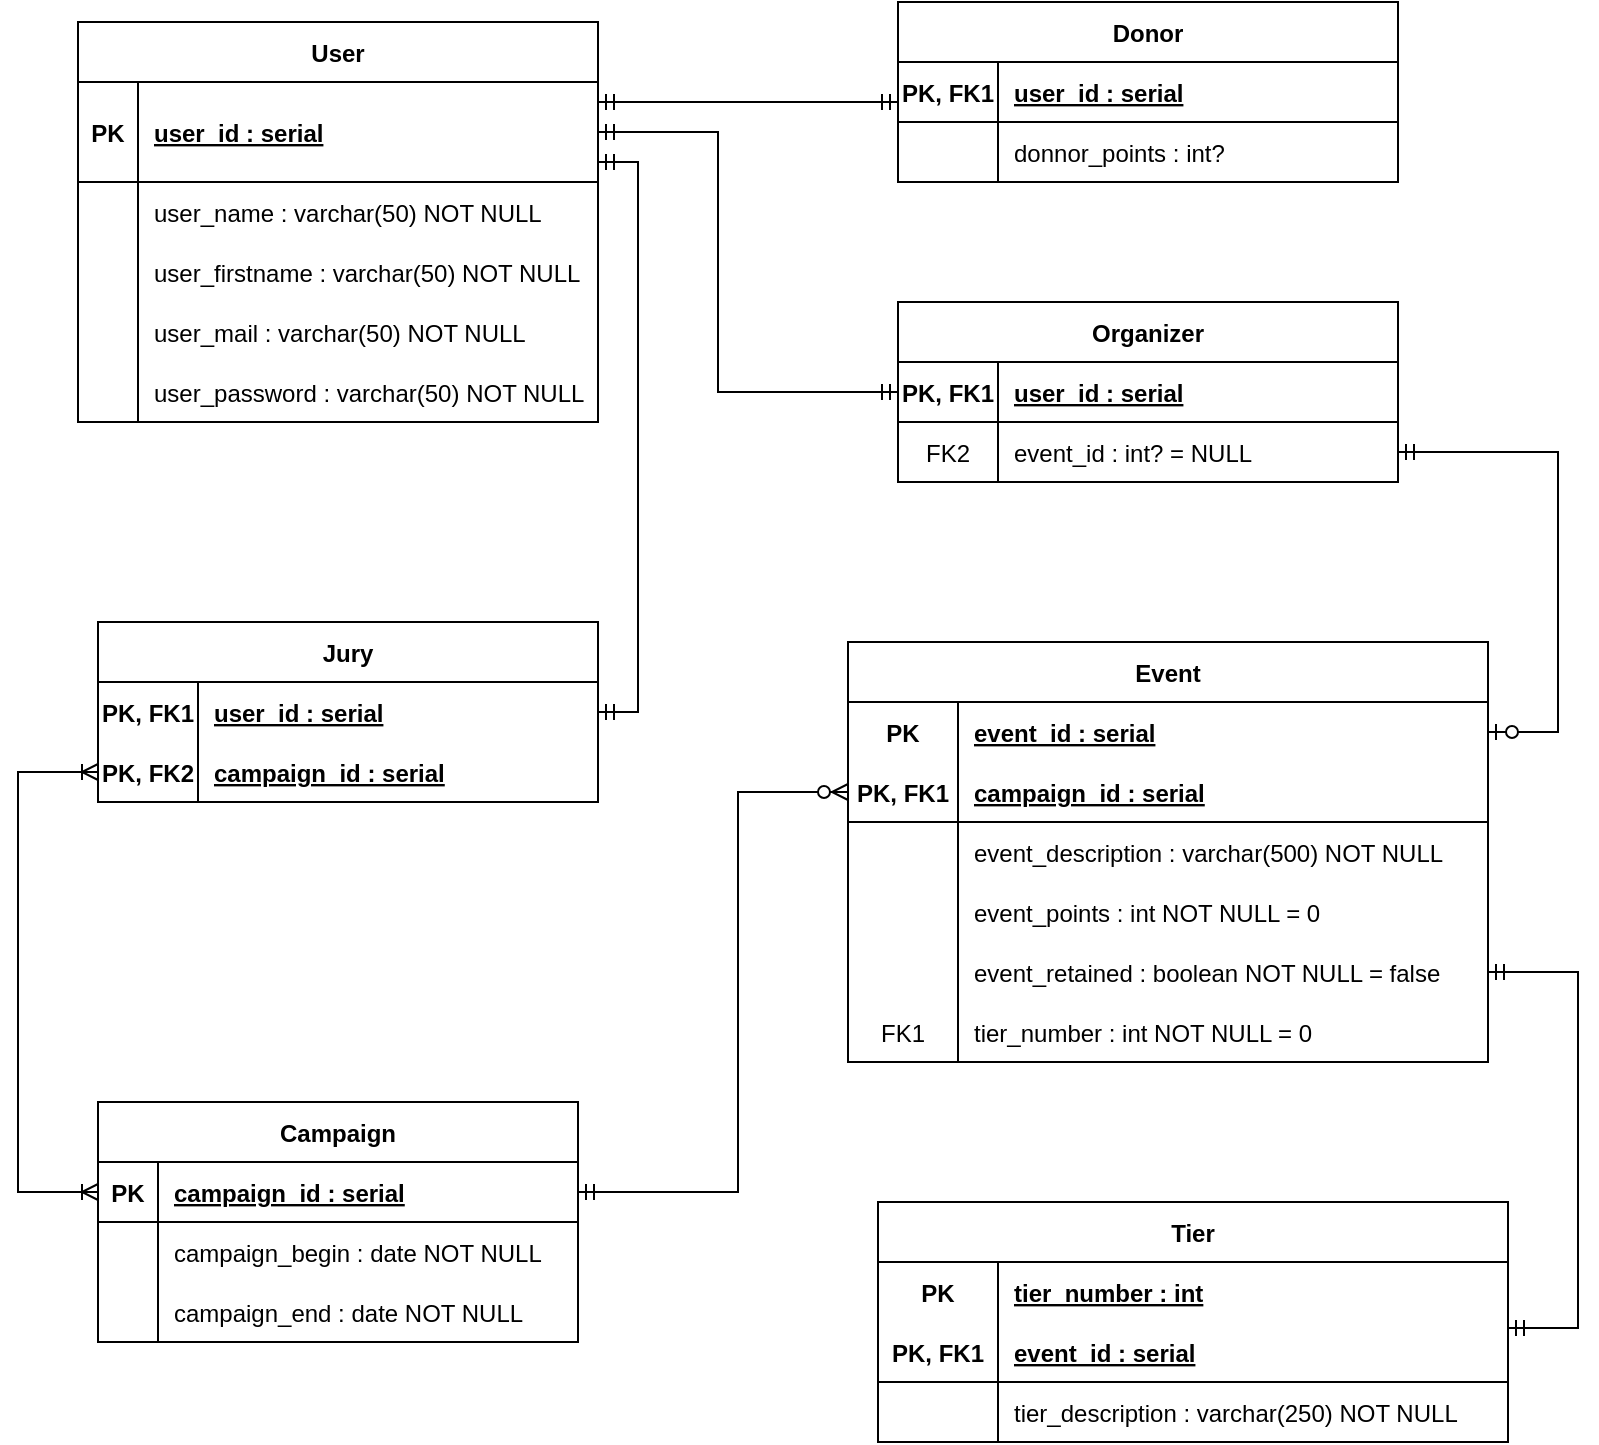 <mxfile version="16.2.4" type="device"><diagram id="R2lEEEUBdFMjLlhIrx00" name="Page-1"><mxGraphModel dx="1422" dy="762" grid="1" gridSize="10" guides="1" tooltips="1" connect="1" arrows="1" fold="1" page="1" pageScale="1" pageWidth="850" pageHeight="1100" math="0" shadow="0" extFonts="Permanent Marker^https://fonts.googleapis.com/css?family=Permanent+Marker"><root><mxCell id="0"/><mxCell id="1" parent="0"/><mxCell id="C-vyLk0tnHw3VtMMgP7b-13" value="Organizer" style="shape=table;startSize=30;container=1;collapsible=1;childLayout=tableLayout;fixedRows=1;rowLines=0;fontStyle=1;align=center;resizeLast=1;" parent="1" vertex="1"><mxGeometry x="470" y="180" width="250" height="90" as="geometry"/></mxCell><mxCell id="C-vyLk0tnHw3VtMMgP7b-14" value="" style="shape=partialRectangle;collapsible=0;dropTarget=0;pointerEvents=0;fillColor=none;points=[[0,0.5],[1,0.5]];portConstraint=eastwest;top=0;left=0;right=0;bottom=1;" parent="C-vyLk0tnHw3VtMMgP7b-13" vertex="1"><mxGeometry y="30" width="250" height="30" as="geometry"/></mxCell><mxCell id="C-vyLk0tnHw3VtMMgP7b-15" value="PK, FK1" style="shape=partialRectangle;overflow=hidden;connectable=0;fillColor=none;top=0;left=0;bottom=0;right=0;fontStyle=1;" parent="C-vyLk0tnHw3VtMMgP7b-14" vertex="1"><mxGeometry width="50" height="30" as="geometry"><mxRectangle width="50" height="30" as="alternateBounds"/></mxGeometry></mxCell><mxCell id="C-vyLk0tnHw3VtMMgP7b-16" value="user_id : serial" style="shape=partialRectangle;overflow=hidden;connectable=0;fillColor=none;top=0;left=0;bottom=0;right=0;align=left;spacingLeft=6;fontStyle=5;" parent="C-vyLk0tnHw3VtMMgP7b-14" vertex="1"><mxGeometry x="50" width="200" height="30" as="geometry"><mxRectangle width="200" height="30" as="alternateBounds"/></mxGeometry></mxCell><mxCell id="C-vyLk0tnHw3VtMMgP7b-17" value="" style="shape=partialRectangle;collapsible=0;dropTarget=0;pointerEvents=0;fillColor=none;points=[[0,0.5],[1,0.5]];portConstraint=eastwest;top=0;left=0;right=0;bottom=0;" parent="C-vyLk0tnHw3VtMMgP7b-13" vertex="1"><mxGeometry y="60" width="250" height="30" as="geometry"/></mxCell><mxCell id="C-vyLk0tnHw3VtMMgP7b-18" value="FK2" style="shape=partialRectangle;overflow=hidden;connectable=0;fillColor=none;top=0;left=0;bottom=0;right=0;" parent="C-vyLk0tnHw3VtMMgP7b-17" vertex="1"><mxGeometry width="50" height="30" as="geometry"><mxRectangle width="50" height="30" as="alternateBounds"/></mxGeometry></mxCell><mxCell id="C-vyLk0tnHw3VtMMgP7b-19" value="event_id : int? = NULL" style="shape=partialRectangle;overflow=hidden;connectable=0;fillColor=none;top=0;left=0;bottom=0;right=0;align=left;spacingLeft=6;" parent="C-vyLk0tnHw3VtMMgP7b-17" vertex="1"><mxGeometry x="50" width="200" height="30" as="geometry"><mxRectangle width="200" height="30" as="alternateBounds"/></mxGeometry></mxCell><mxCell id="C-vyLk0tnHw3VtMMgP7b-23" value="User" style="shape=table;startSize=30;container=1;collapsible=1;childLayout=tableLayout;fixedRows=1;rowLines=0;fontStyle=1;align=center;resizeLast=1;" parent="1" vertex="1"><mxGeometry x="60" y="40" width="260" height="200" as="geometry"/></mxCell><mxCell id="C-vyLk0tnHw3VtMMgP7b-24" value="" style="shape=partialRectangle;collapsible=0;dropTarget=0;pointerEvents=0;fillColor=none;points=[[0,0.5],[1,0.5]];portConstraint=eastwest;top=0;left=0;right=0;bottom=1;" parent="C-vyLk0tnHw3VtMMgP7b-23" vertex="1"><mxGeometry y="30" width="260" height="50" as="geometry"/></mxCell><mxCell id="C-vyLk0tnHw3VtMMgP7b-25" value="PK" style="shape=partialRectangle;overflow=hidden;connectable=0;fillColor=none;top=0;left=0;bottom=0;right=0;fontStyle=1;" parent="C-vyLk0tnHw3VtMMgP7b-24" vertex="1"><mxGeometry width="30" height="50" as="geometry"><mxRectangle width="30" height="50" as="alternateBounds"/></mxGeometry></mxCell><mxCell id="C-vyLk0tnHw3VtMMgP7b-26" value="user_id : serial" style="shape=partialRectangle;overflow=hidden;connectable=0;fillColor=none;top=0;left=0;bottom=0;right=0;align=left;spacingLeft=6;fontStyle=5;" parent="C-vyLk0tnHw3VtMMgP7b-24" vertex="1"><mxGeometry x="30" width="230" height="50" as="geometry"><mxRectangle width="230" height="50" as="alternateBounds"/></mxGeometry></mxCell><mxCell id="C-vyLk0tnHw3VtMMgP7b-27" value="" style="shape=partialRectangle;collapsible=0;dropTarget=0;pointerEvents=0;fillColor=none;points=[[0,0.5],[1,0.5]];portConstraint=eastwest;top=0;left=0;right=0;bottom=0;" parent="C-vyLk0tnHw3VtMMgP7b-23" vertex="1"><mxGeometry y="80" width="260" height="30" as="geometry"/></mxCell><mxCell id="C-vyLk0tnHw3VtMMgP7b-28" value="" style="shape=partialRectangle;overflow=hidden;connectable=0;fillColor=none;top=0;left=0;bottom=0;right=0;" parent="C-vyLk0tnHw3VtMMgP7b-27" vertex="1"><mxGeometry width="30" height="30" as="geometry"><mxRectangle width="30" height="30" as="alternateBounds"/></mxGeometry></mxCell><mxCell id="C-vyLk0tnHw3VtMMgP7b-29" value="user_name : varchar(50) NOT NULL" style="shape=partialRectangle;overflow=hidden;connectable=0;fillColor=none;top=0;left=0;bottom=0;right=0;align=left;spacingLeft=6;" parent="C-vyLk0tnHw3VtMMgP7b-27" vertex="1"><mxGeometry x="30" width="230" height="30" as="geometry"><mxRectangle width="230" height="30" as="alternateBounds"/></mxGeometry></mxCell><mxCell id="c4lPWTZuZDiCroG7MYzC-3" value="" style="shape=partialRectangle;collapsible=0;dropTarget=0;pointerEvents=0;fillColor=none;points=[[0,0.5],[1,0.5]];portConstraint=eastwest;top=0;left=0;right=0;bottom=0;" parent="C-vyLk0tnHw3VtMMgP7b-23" vertex="1"><mxGeometry y="110" width="260" height="30" as="geometry"/></mxCell><mxCell id="c4lPWTZuZDiCroG7MYzC-4" value="" style="shape=partialRectangle;overflow=hidden;connectable=0;fillColor=none;top=0;left=0;bottom=0;right=0;" parent="c4lPWTZuZDiCroG7MYzC-3" vertex="1"><mxGeometry width="30" height="30" as="geometry"><mxRectangle width="30" height="30" as="alternateBounds"/></mxGeometry></mxCell><mxCell id="c4lPWTZuZDiCroG7MYzC-5" value="user_firstname : varchar(50) NOT NULL" style="shape=partialRectangle;overflow=hidden;connectable=0;fillColor=none;top=0;left=0;bottom=0;right=0;align=left;spacingLeft=6;" parent="c4lPWTZuZDiCroG7MYzC-3" vertex="1"><mxGeometry x="30" width="230" height="30" as="geometry"><mxRectangle width="230" height="30" as="alternateBounds"/></mxGeometry></mxCell><mxCell id="c4lPWTZuZDiCroG7MYzC-6" value="" style="shape=partialRectangle;collapsible=0;dropTarget=0;pointerEvents=0;fillColor=none;points=[[0,0.5],[1,0.5]];portConstraint=eastwest;top=0;left=0;right=0;bottom=0;" parent="C-vyLk0tnHw3VtMMgP7b-23" vertex="1"><mxGeometry y="140" width="260" height="30" as="geometry"/></mxCell><mxCell id="c4lPWTZuZDiCroG7MYzC-7" value="" style="shape=partialRectangle;overflow=hidden;connectable=0;fillColor=none;top=0;left=0;bottom=0;right=0;" parent="c4lPWTZuZDiCroG7MYzC-6" vertex="1"><mxGeometry width="30" height="30" as="geometry"><mxRectangle width="30" height="30" as="alternateBounds"/></mxGeometry></mxCell><mxCell id="c4lPWTZuZDiCroG7MYzC-8" value="user_mail : varchar(50) NOT NULL" style="shape=partialRectangle;overflow=hidden;connectable=0;fillColor=none;top=0;left=0;bottom=0;right=0;align=left;spacingLeft=6;" parent="c4lPWTZuZDiCroG7MYzC-6" vertex="1"><mxGeometry x="30" width="230" height="30" as="geometry"><mxRectangle width="230" height="30" as="alternateBounds"/></mxGeometry></mxCell><mxCell id="c4lPWTZuZDiCroG7MYzC-9" value="" style="shape=partialRectangle;collapsible=0;dropTarget=0;pointerEvents=0;fillColor=none;points=[[0,0.5],[1,0.5]];portConstraint=eastwest;top=0;left=0;right=0;bottom=0;" parent="C-vyLk0tnHw3VtMMgP7b-23" vertex="1"><mxGeometry y="170" width="260" height="30" as="geometry"/></mxCell><mxCell id="c4lPWTZuZDiCroG7MYzC-10" value="" style="shape=partialRectangle;overflow=hidden;connectable=0;fillColor=none;top=0;left=0;bottom=0;right=0;" parent="c4lPWTZuZDiCroG7MYzC-9" vertex="1"><mxGeometry width="30" height="30" as="geometry"><mxRectangle width="30" height="30" as="alternateBounds"/></mxGeometry></mxCell><mxCell id="c4lPWTZuZDiCroG7MYzC-11" value="user_password : varchar(50) NOT NULL" style="shape=partialRectangle;overflow=hidden;connectable=0;fillColor=none;top=0;left=0;bottom=0;right=0;align=left;spacingLeft=6;" parent="c4lPWTZuZDiCroG7MYzC-9" vertex="1"><mxGeometry x="30" width="230" height="30" as="geometry"><mxRectangle width="230" height="30" as="alternateBounds"/></mxGeometry></mxCell><mxCell id="c4lPWTZuZDiCroG7MYzC-22" value="" style="edgeStyle=orthogonalEdgeStyle;fontSize=12;html=1;endArrow=ERmandOne;startArrow=ERmandOne;rounded=0;entryX=0;entryY=0.5;entryDx=0;entryDy=0;exitX=1;exitY=0.5;exitDx=0;exitDy=0;" parent="1" source="C-vyLk0tnHw3VtMMgP7b-24" target="C-vyLk0tnHw3VtMMgP7b-14" edge="1"><mxGeometry width="100" height="100" relative="1" as="geometry"><mxPoint x="360" y="95" as="sourcePoint"/><mxPoint x="480" y="340" as="targetPoint"/><Array as="points"><mxPoint x="380" y="95"/><mxPoint x="380" y="225"/></Array></mxGeometry></mxCell><mxCell id="c4lPWTZuZDiCroG7MYzC-37" value="" style="edgeStyle=orthogonalEdgeStyle;fontSize=12;html=1;endArrow=ERzeroToOne;startArrow=ERmandOne;rounded=0;entryX=1;entryY=0.5;entryDx=0;entryDy=0;exitX=1;exitY=0.5;exitDx=0;exitDy=0;" parent="1" source="C-vyLk0tnHw3VtMMgP7b-17" target="c4lPWTZuZDiCroG7MYzC-169" edge="1"><mxGeometry width="100" height="100" relative="1" as="geometry"><mxPoint x="730" y="185" as="sourcePoint"/><mxPoint x="765" y="435" as="targetPoint"/><Array as="points"><mxPoint x="800" y="255"/><mxPoint x="800" y="395"/></Array></mxGeometry></mxCell><mxCell id="c4lPWTZuZDiCroG7MYzC-38" value="Jury" style="shape=table;startSize=30;container=1;collapsible=1;childLayout=tableLayout;fixedRows=1;rowLines=0;fontStyle=1;align=center;resizeLast=1;" parent="1" vertex="1"><mxGeometry x="70" y="340" width="250" height="90" as="geometry"/></mxCell><mxCell id="ETSUpOqCoJ2yR5dbF0I--2" value="" style="shape=tableRow;horizontal=0;startSize=0;swimlaneHead=0;swimlaneBody=0;fillColor=none;collapsible=0;dropTarget=0;points=[[0,0.5],[1,0.5]];portConstraint=eastwest;top=0;left=0;right=0;bottom=0;" vertex="1" parent="c4lPWTZuZDiCroG7MYzC-38"><mxGeometry y="30" width="250" height="30" as="geometry"/></mxCell><mxCell id="ETSUpOqCoJ2yR5dbF0I--3" value="PK, FK1" style="shape=partialRectangle;connectable=0;fillColor=none;top=0;left=0;bottom=0;right=0;fontStyle=1;overflow=hidden;" vertex="1" parent="ETSUpOqCoJ2yR5dbF0I--2"><mxGeometry width="50" height="30" as="geometry"><mxRectangle width="50" height="30" as="alternateBounds"/></mxGeometry></mxCell><mxCell id="ETSUpOqCoJ2yR5dbF0I--4" value="user_id : serial" style="shape=partialRectangle;connectable=0;fillColor=none;top=0;left=0;bottom=0;right=0;align=left;spacingLeft=6;fontStyle=5;overflow=hidden;" vertex="1" parent="ETSUpOqCoJ2yR5dbF0I--2"><mxGeometry x="50" width="200" height="30" as="geometry"><mxRectangle width="200" height="30" as="alternateBounds"/></mxGeometry></mxCell><mxCell id="ETSUpOqCoJ2yR5dbF0I--5" value="" style="shape=tableRow;horizontal=0;startSize=0;swimlaneHead=0;swimlaneBody=0;fillColor=none;collapsible=0;dropTarget=0;points=[[0,0.5],[1,0.5]];portConstraint=eastwest;top=0;left=0;right=0;bottom=1;" vertex="1" parent="c4lPWTZuZDiCroG7MYzC-38"><mxGeometry y="60" width="250" height="30" as="geometry"/></mxCell><mxCell id="ETSUpOqCoJ2yR5dbF0I--6" value="PK, FK2" style="shape=partialRectangle;connectable=0;fillColor=none;top=0;left=0;bottom=0;right=0;fontStyle=1;overflow=hidden;" vertex="1" parent="ETSUpOqCoJ2yR5dbF0I--5"><mxGeometry width="50" height="30" as="geometry"><mxRectangle width="50" height="30" as="alternateBounds"/></mxGeometry></mxCell><mxCell id="ETSUpOqCoJ2yR5dbF0I--7" value="campaign_id : serial" style="shape=partialRectangle;connectable=0;fillColor=none;top=0;left=0;bottom=0;right=0;align=left;spacingLeft=6;fontStyle=5;overflow=hidden;" vertex="1" parent="ETSUpOqCoJ2yR5dbF0I--5"><mxGeometry x="50" width="200" height="30" as="geometry"><mxRectangle width="200" height="30" as="alternateBounds"/></mxGeometry></mxCell><mxCell id="c4lPWTZuZDiCroG7MYzC-45" value="" style="edgeStyle=orthogonalEdgeStyle;fontSize=12;html=1;endArrow=ERmandOne;startArrow=ERmandOne;rounded=0;entryX=1;entryY=0.8;entryDx=0;entryDy=0;entryPerimeter=0;exitX=1;exitY=0.5;exitDx=0;exitDy=0;" parent="1" source="ETSUpOqCoJ2yR5dbF0I--2" target="C-vyLk0tnHw3VtMMgP7b-24" edge="1"><mxGeometry width="100" height="100" relative="1" as="geometry"><mxPoint x="320" y="445" as="sourcePoint"/><mxPoint x="340" y="140" as="targetPoint"/><Array as="points"><mxPoint x="340" y="385"/><mxPoint x="340" y="110"/></Array></mxGeometry></mxCell><mxCell id="c4lPWTZuZDiCroG7MYzC-46" value="Campaign" style="shape=table;startSize=30;container=1;collapsible=1;childLayout=tableLayout;fixedRows=1;rowLines=0;fontStyle=1;align=center;resizeLast=1;" parent="1" vertex="1"><mxGeometry x="70" y="580" width="240" height="120" as="geometry"/></mxCell><mxCell id="c4lPWTZuZDiCroG7MYzC-47" value="" style="shape=partialRectangle;collapsible=0;dropTarget=0;pointerEvents=0;fillColor=none;top=0;left=0;bottom=1;right=0;points=[[0,0.5],[1,0.5]];portConstraint=eastwest;" parent="c4lPWTZuZDiCroG7MYzC-46" vertex="1"><mxGeometry y="30" width="240" height="30" as="geometry"/></mxCell><mxCell id="c4lPWTZuZDiCroG7MYzC-48" value="PK" style="shape=partialRectangle;connectable=0;fillColor=none;top=0;left=0;bottom=0;right=0;fontStyle=1;overflow=hidden;" parent="c4lPWTZuZDiCroG7MYzC-47" vertex="1"><mxGeometry width="30" height="30" as="geometry"><mxRectangle width="30" height="30" as="alternateBounds"/></mxGeometry></mxCell><mxCell id="c4lPWTZuZDiCroG7MYzC-49" value="campaign_id : serial" style="shape=partialRectangle;connectable=0;fillColor=none;top=0;left=0;bottom=0;right=0;align=left;spacingLeft=6;fontStyle=5;overflow=hidden;" parent="c4lPWTZuZDiCroG7MYzC-47" vertex="1"><mxGeometry x="30" width="210" height="30" as="geometry"><mxRectangle width="210" height="30" as="alternateBounds"/></mxGeometry></mxCell><mxCell id="c4lPWTZuZDiCroG7MYzC-50" value="" style="shape=partialRectangle;collapsible=0;dropTarget=0;pointerEvents=0;fillColor=none;top=0;left=0;bottom=0;right=0;points=[[0,0.5],[1,0.5]];portConstraint=eastwest;" parent="c4lPWTZuZDiCroG7MYzC-46" vertex="1"><mxGeometry y="60" width="240" height="30" as="geometry"/></mxCell><mxCell id="c4lPWTZuZDiCroG7MYzC-51" value="" style="shape=partialRectangle;connectable=0;fillColor=none;top=0;left=0;bottom=0;right=0;editable=1;overflow=hidden;" parent="c4lPWTZuZDiCroG7MYzC-50" vertex="1"><mxGeometry width="30" height="30" as="geometry"><mxRectangle width="30" height="30" as="alternateBounds"/></mxGeometry></mxCell><mxCell id="c4lPWTZuZDiCroG7MYzC-52" value="campaign_begin : date NOT NULL" style="shape=partialRectangle;connectable=0;fillColor=none;top=0;left=0;bottom=0;right=0;align=left;spacingLeft=6;overflow=hidden;" parent="c4lPWTZuZDiCroG7MYzC-50" vertex="1"><mxGeometry x="30" width="210" height="30" as="geometry"><mxRectangle width="210" height="30" as="alternateBounds"/></mxGeometry></mxCell><mxCell id="c4lPWTZuZDiCroG7MYzC-53" value="" style="shape=partialRectangle;collapsible=0;dropTarget=0;pointerEvents=0;fillColor=none;top=0;left=0;bottom=0;right=0;points=[[0,0.5],[1,0.5]];portConstraint=eastwest;" parent="c4lPWTZuZDiCroG7MYzC-46" vertex="1"><mxGeometry y="90" width="240" height="30" as="geometry"/></mxCell><mxCell id="c4lPWTZuZDiCroG7MYzC-54" value="" style="shape=partialRectangle;connectable=0;fillColor=none;top=0;left=0;bottom=0;right=0;editable=1;overflow=hidden;" parent="c4lPWTZuZDiCroG7MYzC-53" vertex="1"><mxGeometry width="30" height="30" as="geometry"><mxRectangle width="30" height="30" as="alternateBounds"/></mxGeometry></mxCell><mxCell id="c4lPWTZuZDiCroG7MYzC-55" value="campaign_end : date NOT NULL" style="shape=partialRectangle;connectable=0;fillColor=none;top=0;left=0;bottom=0;right=0;align=left;spacingLeft=6;overflow=hidden;" parent="c4lPWTZuZDiCroG7MYzC-53" vertex="1"><mxGeometry x="30" width="210" height="30" as="geometry"><mxRectangle width="210" height="30" as="alternateBounds"/></mxGeometry></mxCell><mxCell id="c4lPWTZuZDiCroG7MYzC-61" value="" style="edgeStyle=orthogonalEdgeStyle;fontSize=12;html=1;endArrow=ERoneToMany;startArrow=ERoneToMany;rounded=0;entryX=0;entryY=0.5;entryDx=0;entryDy=0;exitX=0;exitY=0.5;exitDx=0;exitDy=0;" parent="1" source="c4lPWTZuZDiCroG7MYzC-47" target="ETSUpOqCoJ2yR5dbF0I--5" edge="1"><mxGeometry width="100" height="100" relative="1" as="geometry"><mxPoint x="80" y="660" as="sourcePoint"/><mxPoint x="70" y="445" as="targetPoint"/><Array as="points"><mxPoint x="30" y="625"/><mxPoint x="30" y="415"/></Array></mxGeometry></mxCell><mxCell id="c4lPWTZuZDiCroG7MYzC-62" value="Donor" style="shape=table;startSize=30;container=1;collapsible=1;childLayout=tableLayout;fixedRows=1;rowLines=0;fontStyle=1;align=center;resizeLast=1;" parent="1" vertex="1"><mxGeometry x="470" y="30" width="250" height="90" as="geometry"/></mxCell><mxCell id="c4lPWTZuZDiCroG7MYzC-63" value="" style="shape=partialRectangle;collapsible=0;dropTarget=0;pointerEvents=0;fillColor=none;points=[[0,0.5],[1,0.5]];portConstraint=eastwest;top=0;left=0;right=0;bottom=1;" parent="c4lPWTZuZDiCroG7MYzC-62" vertex="1"><mxGeometry y="30" width="250" height="30" as="geometry"/></mxCell><mxCell id="c4lPWTZuZDiCroG7MYzC-64" value="PK, FK1" style="shape=partialRectangle;overflow=hidden;connectable=0;fillColor=none;top=0;left=0;bottom=0;right=0;fontStyle=1;" parent="c4lPWTZuZDiCroG7MYzC-63" vertex="1"><mxGeometry width="50" height="30" as="geometry"><mxRectangle width="50" height="30" as="alternateBounds"/></mxGeometry></mxCell><mxCell id="c4lPWTZuZDiCroG7MYzC-65" value="user_id : serial" style="shape=partialRectangle;overflow=hidden;connectable=0;fillColor=none;top=0;left=0;bottom=0;right=0;align=left;spacingLeft=6;fontStyle=5;" parent="c4lPWTZuZDiCroG7MYzC-63" vertex="1"><mxGeometry x="50" width="200" height="30" as="geometry"><mxRectangle width="200" height="30" as="alternateBounds"/></mxGeometry></mxCell><mxCell id="c4lPWTZuZDiCroG7MYzC-66" value="" style="shape=partialRectangle;collapsible=0;dropTarget=0;pointerEvents=0;fillColor=none;points=[[0,0.5],[1,0.5]];portConstraint=eastwest;top=0;left=0;right=0;bottom=0;" parent="c4lPWTZuZDiCroG7MYzC-62" vertex="1"><mxGeometry y="60" width="250" height="30" as="geometry"/></mxCell><mxCell id="c4lPWTZuZDiCroG7MYzC-67" value="" style="shape=partialRectangle;overflow=hidden;connectable=0;fillColor=none;top=0;left=0;bottom=0;right=0;" parent="c4lPWTZuZDiCroG7MYzC-66" vertex="1"><mxGeometry width="50" height="30" as="geometry"><mxRectangle width="50" height="30" as="alternateBounds"/></mxGeometry></mxCell><mxCell id="c4lPWTZuZDiCroG7MYzC-68" value="donnor_points : int?" style="shape=partialRectangle;overflow=hidden;connectable=0;fillColor=none;top=0;left=0;bottom=0;right=0;align=left;spacingLeft=6;" parent="c4lPWTZuZDiCroG7MYzC-66" vertex="1"><mxGeometry x="50" width="200" height="30" as="geometry"><mxRectangle width="200" height="30" as="alternateBounds"/></mxGeometry></mxCell><mxCell id="c4lPWTZuZDiCroG7MYzC-69" value="" style="edgeStyle=orthogonalEdgeStyle;fontSize=12;html=1;endArrow=ERmandOne;startArrow=ERmandOne;rounded=0;entryX=1;entryY=0.2;entryDx=0;entryDy=0;entryPerimeter=0;" parent="1" target="C-vyLk0tnHw3VtMMgP7b-24" edge="1"><mxGeometry width="100" height="100" relative="1" as="geometry"><mxPoint x="470" y="80" as="sourcePoint"/><mxPoint x="320" y="75" as="targetPoint"/><Array as="points"><mxPoint x="470" y="80"/></Array></mxGeometry></mxCell><mxCell id="c4lPWTZuZDiCroG7MYzC-85" value="Event" style="shape=table;startSize=30;container=1;collapsible=1;childLayout=tableLayout;fixedRows=1;rowLines=0;fontStyle=1;align=center;resizeLast=1;" parent="1" vertex="1"><mxGeometry x="445" y="350" width="320" height="210" as="geometry"/></mxCell><mxCell id="c4lPWTZuZDiCroG7MYzC-169" value="" style="shape=partialRectangle;collapsible=0;dropTarget=0;pointerEvents=0;fillColor=none;top=0;left=0;bottom=0;right=0;points=[[0,0.5],[1,0.5]];portConstraint=eastwest;" parent="c4lPWTZuZDiCroG7MYzC-85" vertex="1"><mxGeometry y="30" width="320" height="30" as="geometry"/></mxCell><mxCell id="c4lPWTZuZDiCroG7MYzC-170" value="PK" style="shape=partialRectangle;connectable=0;fillColor=none;top=0;left=0;bottom=0;right=0;fontStyle=1;overflow=hidden;" parent="c4lPWTZuZDiCroG7MYzC-169" vertex="1"><mxGeometry width="55" height="30" as="geometry"><mxRectangle width="55" height="30" as="alternateBounds"/></mxGeometry></mxCell><mxCell id="c4lPWTZuZDiCroG7MYzC-171" value="event_id : serial" style="shape=partialRectangle;connectable=0;fillColor=none;top=0;left=0;bottom=0;right=0;align=left;spacingLeft=6;fontStyle=5;overflow=hidden;" parent="c4lPWTZuZDiCroG7MYzC-169" vertex="1"><mxGeometry x="55" width="265" height="30" as="geometry"><mxRectangle width="265" height="30" as="alternateBounds"/></mxGeometry></mxCell><mxCell id="c4lPWTZuZDiCroG7MYzC-172" value="" style="shape=partialRectangle;collapsible=0;dropTarget=0;pointerEvents=0;fillColor=none;top=0;left=0;bottom=1;right=0;points=[[0,0.5],[1,0.5]];portConstraint=eastwest;" parent="c4lPWTZuZDiCroG7MYzC-85" vertex="1"><mxGeometry y="60" width="320" height="30" as="geometry"/></mxCell><mxCell id="c4lPWTZuZDiCroG7MYzC-173" value="PK, FK1" style="shape=partialRectangle;connectable=0;fillColor=none;top=0;left=0;bottom=0;right=0;fontStyle=1;overflow=hidden;" parent="c4lPWTZuZDiCroG7MYzC-172" vertex="1"><mxGeometry width="55" height="30" as="geometry"><mxRectangle width="55" height="30" as="alternateBounds"/></mxGeometry></mxCell><mxCell id="c4lPWTZuZDiCroG7MYzC-174" value="campaign_id : serial" style="shape=partialRectangle;connectable=0;fillColor=none;top=0;left=0;bottom=0;right=0;align=left;spacingLeft=6;fontStyle=5;overflow=hidden;" parent="c4lPWTZuZDiCroG7MYzC-172" vertex="1"><mxGeometry x="55" width="265" height="30" as="geometry"><mxRectangle width="265" height="30" as="alternateBounds"/></mxGeometry></mxCell><mxCell id="c4lPWTZuZDiCroG7MYzC-92" value="" style="shape=partialRectangle;collapsible=0;dropTarget=0;pointerEvents=0;fillColor=none;top=0;left=0;bottom=0;right=0;points=[[0,0.5],[1,0.5]];portConstraint=eastwest;" parent="c4lPWTZuZDiCroG7MYzC-85" vertex="1"><mxGeometry y="90" width="320" height="30" as="geometry"/></mxCell><mxCell id="c4lPWTZuZDiCroG7MYzC-93" value="" style="shape=partialRectangle;connectable=0;fillColor=none;top=0;left=0;bottom=0;right=0;editable=1;overflow=hidden;" parent="c4lPWTZuZDiCroG7MYzC-92" vertex="1"><mxGeometry width="55" height="30" as="geometry"><mxRectangle width="55" height="30" as="alternateBounds"/></mxGeometry></mxCell><mxCell id="c4lPWTZuZDiCroG7MYzC-94" value="event_description : varchar(500) NOT NULL" style="shape=partialRectangle;connectable=0;fillColor=none;top=0;left=0;bottom=0;right=0;align=left;spacingLeft=6;overflow=hidden;" parent="c4lPWTZuZDiCroG7MYzC-92" vertex="1"><mxGeometry x="55" width="265" height="30" as="geometry"><mxRectangle width="265" height="30" as="alternateBounds"/></mxGeometry></mxCell><mxCell id="c4lPWTZuZDiCroG7MYzC-95" value="" style="shape=partialRectangle;collapsible=0;dropTarget=0;pointerEvents=0;fillColor=none;top=0;left=0;bottom=0;right=0;points=[[0,0.5],[1,0.5]];portConstraint=eastwest;" parent="c4lPWTZuZDiCroG7MYzC-85" vertex="1"><mxGeometry y="120" width="320" height="30" as="geometry"/></mxCell><mxCell id="c4lPWTZuZDiCroG7MYzC-96" value="" style="shape=partialRectangle;connectable=0;fillColor=none;top=0;left=0;bottom=0;right=0;editable=1;overflow=hidden;" parent="c4lPWTZuZDiCroG7MYzC-95" vertex="1"><mxGeometry width="55" height="30" as="geometry"><mxRectangle width="55" height="30" as="alternateBounds"/></mxGeometry></mxCell><mxCell id="c4lPWTZuZDiCroG7MYzC-97" value="event_points : int NOT NULL = 0" style="shape=partialRectangle;connectable=0;fillColor=none;top=0;left=0;bottom=0;right=0;align=left;spacingLeft=6;overflow=hidden;" parent="c4lPWTZuZDiCroG7MYzC-95" vertex="1"><mxGeometry x="55" width="265" height="30" as="geometry"><mxRectangle width="265" height="30" as="alternateBounds"/></mxGeometry></mxCell><mxCell id="c4lPWTZuZDiCroG7MYzC-153" value="" style="shape=partialRectangle;collapsible=0;dropTarget=0;pointerEvents=0;fillColor=none;top=0;left=0;bottom=0;right=0;points=[[0,0.5],[1,0.5]];portConstraint=eastwest;" parent="c4lPWTZuZDiCroG7MYzC-85" vertex="1"><mxGeometry y="150" width="320" height="30" as="geometry"/></mxCell><mxCell id="c4lPWTZuZDiCroG7MYzC-154" value="" style="shape=partialRectangle;connectable=0;fillColor=none;top=0;left=0;bottom=0;right=0;editable=1;overflow=hidden;" parent="c4lPWTZuZDiCroG7MYzC-153" vertex="1"><mxGeometry width="55" height="30" as="geometry"><mxRectangle width="55" height="30" as="alternateBounds"/></mxGeometry></mxCell><mxCell id="c4lPWTZuZDiCroG7MYzC-155" value="event_retained : boolean NOT NULL = false" style="shape=partialRectangle;connectable=0;fillColor=none;top=0;left=0;bottom=0;right=0;align=left;spacingLeft=6;overflow=hidden;" parent="c4lPWTZuZDiCroG7MYzC-153" vertex="1"><mxGeometry x="55" width="265" height="30" as="geometry"><mxRectangle width="265" height="30" as="alternateBounds"/></mxGeometry></mxCell><mxCell id="c4lPWTZuZDiCroG7MYzC-234" value="" style="shape=partialRectangle;collapsible=0;dropTarget=0;pointerEvents=0;fillColor=none;top=0;left=0;bottom=0;right=0;points=[[0,0.5],[1,0.5]];portConstraint=eastwest;" parent="c4lPWTZuZDiCroG7MYzC-85" vertex="1"><mxGeometry y="180" width="320" height="30" as="geometry"/></mxCell><mxCell id="c4lPWTZuZDiCroG7MYzC-235" value="FK1" style="shape=partialRectangle;connectable=0;fillColor=none;top=0;left=0;bottom=0;right=0;editable=1;overflow=hidden;" parent="c4lPWTZuZDiCroG7MYzC-234" vertex="1"><mxGeometry width="55" height="30" as="geometry"><mxRectangle width="55" height="30" as="alternateBounds"/></mxGeometry></mxCell><mxCell id="c4lPWTZuZDiCroG7MYzC-236" value="tier_number : int NOT NULL = 0" style="shape=partialRectangle;connectable=0;fillColor=none;top=0;left=0;bottom=0;right=0;align=left;spacingLeft=6;overflow=hidden;" parent="c4lPWTZuZDiCroG7MYzC-234" vertex="1"><mxGeometry x="55" width="265" height="30" as="geometry"><mxRectangle width="265" height="30" as="alternateBounds"/></mxGeometry></mxCell><mxCell id="c4lPWTZuZDiCroG7MYzC-125" value="Tier" style="shape=table;startSize=30;container=1;collapsible=1;childLayout=tableLayout;fixedRows=1;rowLines=0;fontStyle=1;align=center;resizeLast=1;" parent="1" vertex="1"><mxGeometry x="460" y="630" width="315" height="120" as="geometry"/></mxCell><mxCell id="c4lPWTZuZDiCroG7MYzC-126" value="" style="shape=partialRectangle;collapsible=0;dropTarget=0;pointerEvents=0;fillColor=none;top=0;left=0;bottom=0;right=0;points=[[0,0.5],[1,0.5]];portConstraint=eastwest;" parent="c4lPWTZuZDiCroG7MYzC-125" vertex="1"><mxGeometry y="30" width="315" height="30" as="geometry"/></mxCell><mxCell id="c4lPWTZuZDiCroG7MYzC-127" value="PK" style="shape=partialRectangle;connectable=0;fillColor=none;top=0;left=0;bottom=0;right=0;fontStyle=1;overflow=hidden;" parent="c4lPWTZuZDiCroG7MYzC-126" vertex="1"><mxGeometry width="60" height="30" as="geometry"><mxRectangle width="60" height="30" as="alternateBounds"/></mxGeometry></mxCell><mxCell id="c4lPWTZuZDiCroG7MYzC-128" value="tier_number : int" style="shape=partialRectangle;connectable=0;fillColor=none;top=0;left=0;bottom=0;right=0;align=left;spacingLeft=6;fontStyle=5;overflow=hidden;" parent="c4lPWTZuZDiCroG7MYzC-126" vertex="1"><mxGeometry x="60" width="255" height="30" as="geometry"><mxRectangle width="255" height="30" as="alternateBounds"/></mxGeometry></mxCell><mxCell id="c4lPWTZuZDiCroG7MYzC-129" value="" style="shape=partialRectangle;collapsible=0;dropTarget=0;pointerEvents=0;fillColor=none;top=0;left=0;bottom=1;right=0;points=[[0,0.5],[1,0.5]];portConstraint=eastwest;" parent="c4lPWTZuZDiCroG7MYzC-125" vertex="1"><mxGeometry y="60" width="315" height="30" as="geometry"/></mxCell><mxCell id="c4lPWTZuZDiCroG7MYzC-130" value="PK, FK1" style="shape=partialRectangle;connectable=0;fillColor=none;top=0;left=0;bottom=0;right=0;fontStyle=1;overflow=hidden;" parent="c4lPWTZuZDiCroG7MYzC-129" vertex="1"><mxGeometry width="60" height="30" as="geometry"><mxRectangle width="60" height="30" as="alternateBounds"/></mxGeometry></mxCell><mxCell id="c4lPWTZuZDiCroG7MYzC-131" value="event_id : serial" style="shape=partialRectangle;connectable=0;fillColor=none;top=0;left=0;bottom=0;right=0;align=left;spacingLeft=6;fontStyle=5;overflow=hidden;" parent="c4lPWTZuZDiCroG7MYzC-129" vertex="1"><mxGeometry x="60" width="255" height="30" as="geometry"><mxRectangle width="255" height="30" as="alternateBounds"/></mxGeometry></mxCell><mxCell id="c4lPWTZuZDiCroG7MYzC-135" value="" style="shape=partialRectangle;collapsible=0;dropTarget=0;pointerEvents=0;fillColor=none;top=0;left=0;bottom=0;right=0;points=[[0,0.5],[1,0.5]];portConstraint=eastwest;" parent="c4lPWTZuZDiCroG7MYzC-125" vertex="1"><mxGeometry y="90" width="315" height="30" as="geometry"/></mxCell><mxCell id="c4lPWTZuZDiCroG7MYzC-136" value="" style="shape=partialRectangle;connectable=0;fillColor=none;top=0;left=0;bottom=0;right=0;editable=1;overflow=hidden;" parent="c4lPWTZuZDiCroG7MYzC-135" vertex="1"><mxGeometry width="60" height="30" as="geometry"><mxRectangle width="60" height="30" as="alternateBounds"/></mxGeometry></mxCell><mxCell id="c4lPWTZuZDiCroG7MYzC-137" value="tier_description : varchar(250) NOT NULL" style="shape=partialRectangle;connectable=0;fillColor=none;top=0;left=0;bottom=0;right=0;align=left;spacingLeft=6;overflow=hidden;" parent="c4lPWTZuZDiCroG7MYzC-135" vertex="1"><mxGeometry x="60" width="255" height="30" as="geometry"><mxRectangle width="255" height="30" as="alternateBounds"/></mxGeometry></mxCell><mxCell id="c4lPWTZuZDiCroG7MYzC-156" value="" style="edgeStyle=orthogonalEdgeStyle;fontSize=12;html=1;endArrow=ERmandOne;startArrow=ERmandOne;rounded=0;exitX=1;exitY=0.5;exitDx=0;exitDy=0;entryX=1;entryY=0.1;entryDx=0;entryDy=0;entryPerimeter=0;" parent="1" source="c4lPWTZuZDiCroG7MYzC-153" target="c4lPWTZuZDiCroG7MYzC-129" edge="1"><mxGeometry width="100" height="100" relative="1" as="geometry"><mxPoint x="400" y="640" as="sourcePoint"/><mxPoint x="500" y="540" as="targetPoint"/><Array as="points"><mxPoint x="810" y="515"/><mxPoint x="810" y="693"/></Array></mxGeometry></mxCell><mxCell id="c4lPWTZuZDiCroG7MYzC-179" value="" style="edgeStyle=orthogonalEdgeStyle;fontSize=12;html=1;endArrow=ERzeroToMany;startArrow=ERmandOne;rounded=0;exitX=1;exitY=0.5;exitDx=0;exitDy=0;entryX=0;entryY=0.5;entryDx=0;entryDy=0;" parent="1" source="c4lPWTZuZDiCroG7MYzC-47" target="c4lPWTZuZDiCroG7MYzC-172" edge="1"><mxGeometry width="100" height="100" relative="1" as="geometry"><mxPoint x="400" y="440" as="sourcePoint"/><mxPoint x="500" y="340" as="targetPoint"/><Array as="points"><mxPoint x="390" y="625"/><mxPoint x="390" y="425"/></Array></mxGeometry></mxCell></root></mxGraphModel></diagram></mxfile>